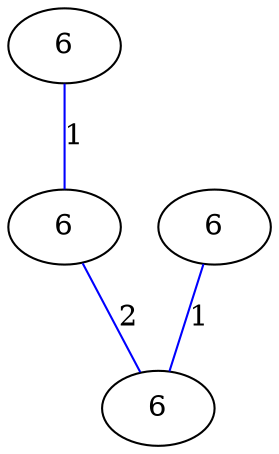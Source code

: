 graph G {
	0 [label="6"];
	1 [label="6"];
	2 [label="6"];
	3 [label="6"];
	0 -- 1 [label="1", color=blue];
	1 -- 3 [label="2", color=blue];
	2 -- 3 [label="1", color=blue];
}
